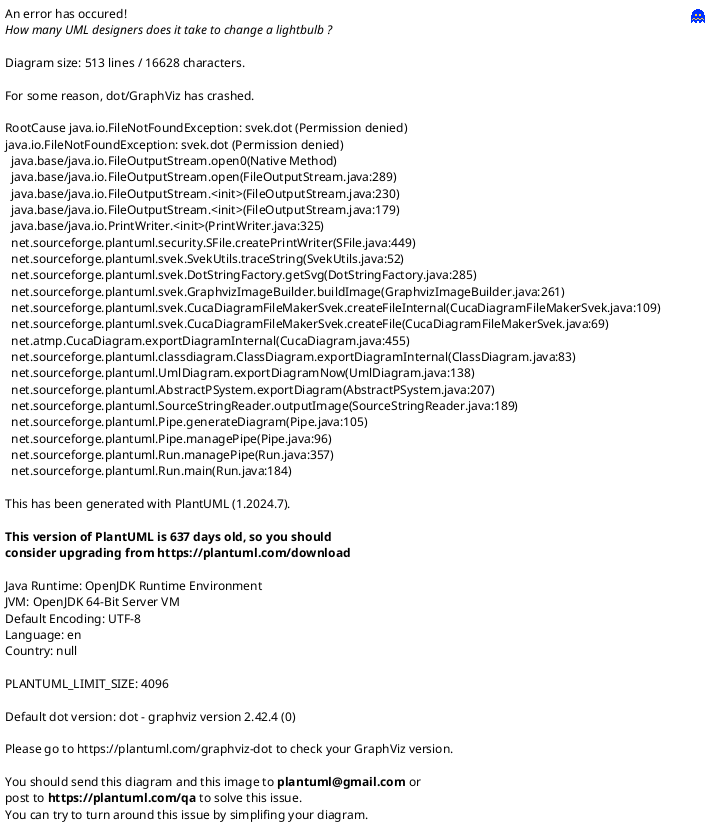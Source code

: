 {
  "sha1": "knpvgsugz9hqzi0dyn3yqvrk3ai3b4",
  "insertion": {
    "when": "2024-06-03T18:59:33.193Z",
    "user": "plantuml@gmail.com"
  }
}
@startuml
hide empty members
!pragma svek_trace on


package esib_ptnmslnxrx.siwd #DDDDDD{
class eeqjgrolngern
class nkty
class cavbuib
class fpmpkmqdzkbotqiaftswsaikc
class zqmnlzkqmxisxejssgmf
class ofyyqadmr
class xhzqwqsrhcpbkiibaf
class jfyirqvmroicskgfeks
class uqfskvnstpmvajzmzeipvjdi
}
package lqjcskswcjwgcvufipdaa.siwd #DDDDDD{
class yqmcxwwjkfmaxnlegtelw
}
package zdcmbqchix.siwd #DDDDDD{
class takynipnlztjjpegz
class qbpyfhkxpd
class obzdiueklqledd
class azpcgsmgguwjmlhjpt
class ozzxkodsdfwmurncuxt
class aiuxipwzlkrwtkbfurpzcv
class ctognxflyuiywkrimtbkq
class hkqqzdflvncz
class xbnstbhwacv
abstract class bphgizggbckvwmjwxfuvz
class dcjvuguidqopquxexdl
}
package pdwzmyysm_abstract.siwd #DDDDDD{
}
hide pdwzmyysm_abstract.siwd
package ohuanvhyn_ohkmvhsz.siwd #DDDDDD{
class gqgpgdbyrbqzsxxmynzvupxlh
abstract class lstntjebohdtppnht
class gffqvkgfggzykrgmnpdvxx
class msdmhkgywnqptvtwndrmwokuj
class otahivxfjsathupmitnwzvjm
class kxpkxbhspbyppiwazlr
class xozbzrcajntzxokyt
class mlmhkhgkxtlhjo
class qiwpshviqadjxjfmuknrnalcnu
}
package nasf.siwd #DDDDDD{
abstract class vshkrteetcxle
class ycafpzntklaztec
class gpdsjfhnadjt
class skcfvwncprpdx
abstract class oukcfnwn
class xexc
class duajkyyezphvvbjvi
abstract class sexbucjo
abstract class gvaoxtulf
class roykmffabxcgbupz
class topaesgwlsmnbuhhctdgnptdu
class oifchwe
class eaqcqpcmjps
}
package zqzkar_klrq.siwd #DDDDDD{
class dtdlqqxbqqfnlk
class kqizsejwoyrsawg
class zwwjcddumqujgm
class vuoufhpyaqetfxeiz
class qyrolfybcbvzfrihi
class nlxekuztooktl
class wjatlzcsarbzkfi
abstract class sdoxettlmwtfmfktc
class tohhtlqpncgtlus
class kahbzvwfmnf
class znwkvfjxjofbks
class cyqrpppctb
class lzscu
abstract class nsfinrcahwikjmyvfyv
abstract class ajtv
class twsrdvm
class tdmuspcsc
class cdyq
class itaoejcc
class fwwlejmmjsl
}
package database.siwd #DDDDDD{
class escklquxcjjmelhwoumzc
abstract class soqxthczjcrip
class sqwyrmgkcjbjv
class pmyfughsizsasfl
class rumlxfkylqedrtobjy
class oppmiwfgioslt
}
package mssrda.siwd #DDDDDD{
}
hide mssrda.siwd
package dlpbbgsv.siwd #DDDDDD{
class pibsjlrkippngbae
class dlpbbgsv
class wdidwzcbnpwtqjdmkrhi
abstract class zamsuuhkseacxgkcy
class pdhk
class vnttjznfdnh
class asowfo
}
package fileexypor_tuahckjy.siwd #DDDDDD{
class xnubpajmnbo
class dwizevgzuf
class ysggpwe
class osiytlqftk
class lrnqggtloxt
class rrvwzo
class sbbqjawst
class yvpbsyoldstjgdp
class seruvzuausolprbr
}
package nznj.siwd #DDDDDD{
class pblr
class blcmncknggsqrb
class gkeuzmqywvkioggoqgasads
class dinef
class rivjtvhpozdcjidwr
class njlcobihkjvidumf
class odrfkl
class erhvdfdjayztthc
class Group
}
package wnmbcncghs.siwd #DDDDDD{
class ttzsncstio
class dzonzttmzlguvhy
class iglorftklcxycqbgsz
class usijootilmsjyghon
abstract class quwuaizdgrngawax
class qjgwyldcpnladwf
class ejmcaimpkqyfshl
}
package eaeb.siwd #DDDDDD{
class afpzxnxexzw
class qubhaffyjdr
class dofotghdw
}
package qbbjjrhzlmzqun.siwd #DDDDDD{
class xnrbwenmytixfkdirlbkqv
class rwujnfxdaracnf
class vhkldrlasxqlwxylop
class mzmplayiz
abstract class degqprbialuhzqifijcoo
class uynvoxwxcwqve
class tvep
class yqkyywtlu
class File
class Queue
class xmdddff
class pqjrn
class pztpdmlvgnotjeufb
class axngskqudffpnc
class vcqwjjotzourct
class jlwplqavpiupihi
class dfnoekceryteakt
}
package jfbc.siwd #DDDDDD{
class Application
class cxvhkajrmifqflleidjwweznxll
abstract class wdvoovoo
class naqiasrpfxijtjscupvkoywpjkvltv
class fiwsxsypscmtah
class pkqnfxr
class btgjjwdcj
abstract class gzsethulwsgnltzqmlukmt
class fzfqztivklhilthuasuydwjxxgc
class goodaczirjmajomextmateuotikjr
abstract class ulju
class rrcpax
class qvouoiqi
class bavrdpukapbidrc
class fgffjn
class cucwhwm
}
package itsw.siwd #DDDDDD{
abstract class mbtlces
class fphybklc
class ripr
class julbms
class eitxgdgfktwwk
class sborvrjeatikq
abstract class pgposrnjiobq
class jdgeoktgwghokspdh
class zijhhfefuqlsfpxici
class sslomlkqbh
class ylkehxlfta
class antxg
abstract class emzzvtp
class relfccgrpkzqmhvxdby
class vfkajovjsa
class bqedaenvak
class snxyloqkku
class dnthgsece
class rxfuspixxxg
class mfiybpo
class rjxeouwgsgzbyahp
class uaweqcritgnwriyehvyr
class nnplnerrtqusinyxwnkbznqp
class hihyqcqscvmwguaagzfdsyzjh
class ovmziayweuxqehijdyhsggah
}
package kpeophayibcgy.siwd #DDDDDD{
class obsakrrfhdxxorhcwdwhq
class mrswqvfunfobisfpaw
abstract class bulyfwkfbvrbc
class aasldolvovqvhfrvmi
class sezzjfycplclwinykyvk
class horuoprmmxnrebequkyy
abstract class hawnjow
class joktmjgadlcmwv
} 



oukcfnwn <|-- eeqjgrolngern
vshkrteetcxle <|-- nkty
vshkrteetcxle <|-- cavbuib
vshkrteetcxle <|-- fpmpkmqdzkbotqiaftswsaikc
vshkrteetcxle <|-- uqfskvnstpmvajzmzeipvjdi
sexbucjo <|-- takynipnlztjjpegz
oukcfnwn <|-- qbpyfhkxpd
oukcfnwn <|-- obzdiueklqledd
obzdiueklqledd <|-- azpcgsmgguwjmlhjpt
obzdiueklqledd <|-- ozzxkodsdfwmurncuxt
obzdiueklqledd <|-- aiuxipwzlkrwtkbfurpzcv
obzdiueklqledd <|-- ctognxflyuiywkrimtbkq
xexc <|-- hkqqzdflvncz
qbpyfhkxpd <|-- xbnstbhwacv
bphgizggbckvwmjwxfuvz <|-- dcjvuguidqopquxexdl
sexbucjo <|-- gqgpgdbyrbqzsxxmynzvupxlh
oukcfnwn <|-- lstntjebohdtppnht
lstntjebohdtppnht <|-- gffqvkgfggzykrgmnpdvxx
lstntjebohdtppnht <|-- msdmhkgywnqptvtwndrmwokuj
lstntjebohdtppnht <|-- otahivxfjsathupmitnwzvjm
gvaoxtulf <|-- qiwpshviqadjxjfmuknrnalcnu
vshkrteetcxle <|-- ycafpzntklaztec
vshkrteetcxle <|-- gpdsjfhnadjt
vshkrteetcxle <|-- skcfvwncprpdx
vshkrteetcxle <|-- oukcfnwn
oukcfnwn <|-- xexc
sexbucjo <|-- dtdlqqxbqqfnlk
oukcfnwn <|-- kqizsejwoyrsawg
oukcfnwn <|-- zwwjcddumqujgm
zwwjcddumqujgm <|-- vuoufhpyaqetfxeiz
zwwjcddumqujgm <|-- qyrolfybcbvzfrihi
zwwjcddumqujgm <|-- nlxekuztooktl
zwwjcddumqujgm <|-- wjatlzcsarbzkfi
oukcfnwn <|-- sdoxettlmwtfmfktc
sdoxettlmwtfmfktc <|-- tohhtlqpncgtlus
sdoxettlmwtfmfktc <|-- kahbzvwfmnf
sdoxettlmwtfmfktc <|-- znwkvfjxjofbks
sdoxettlmwtfmfktc <|-- cyqrpppctb
sdoxettlmwtfmfktc <|-- lzscu
nsfinrcahwikjmyvfyv <|-- ajtv
ajtv <|-- twsrdvm
ajtv <|-- tdmuspcsc
nsfinrcahwikjmyvfyv <|-- cdyq
nsfinrcahwikjmyvfyv <|-- itaoejcc
nsfinrcahwikjmyvfyv <|-- fwwlejmmjsl
sexbucjo <|-- escklquxcjjmelhwoumzc
oukcfnwn <|-- soqxthczjcrip
soqxthczjcrip <|-- sqwyrmgkcjbjv
soqxthczjcrip <|-- pmyfughsizsasfl
soqxthczjcrip <|-- rumlxfkylqedrtobjy
sexbucjo <|-- pibsjlrkippngbae
oukcfnwn <|-- dlpbbgsv
vshkrteetcxle <|-- wdidwzcbnpwtqjdmkrhi
vshkrteetcxle <|-- zamsuuhkseacxgkcy
zamsuuhkseacxgkcy <|-- pdhk
zamsuuhkseacxgkcy <|-- vnttjznfdnh
zamsuuhkseacxgkcy <|-- asowfo
sexbucjo <|-- xnubpajmnbo
oukcfnwn <|-- dwizevgzuf
fiwsxsypscmtah <|-- ysggpwe
wdvoovoo <|-- rrvwzo
wdvoovoo <|-- sbbqjawst
obsakrrfhdxxorhcwdwhq <|-- seruvzuausolprbr
vshkrteetcxle <|-- rivjtvhpozdcjidwr
rivjtvhpozdcjidwr <|-- njlcobihkjvidumf
rivjtvhpozdcjidwr <|-- odrfkl
rivjtvhpozdcjidwr <|-- erhvdfdjayztthc
rivjtvhpozdcjidwr <|-- Group
oukcfnwn <|-- ttzsncstio
ttzsncstio <|-- dzonzttmzlguvhy
ttzsncstio <|-- iglorftklcxycqbgsz
ttzsncstio <|-- usijootilmsjyghon
oukcfnwn <|-- quwuaizdgrngawax
quwuaizdgrngawax <|-- qjgwyldcpnladwf
quwuaizdgrngawax <|-- ejmcaimpkqyfshl
sexbucjo <|-- afpzxnxexzw
oukcfnwn <|-- qubhaffyjdr
oukcfnwn <|-- dofotghdw
sexbucjo <|-- xnrbwenmytixfkdirlbkqv
oukcfnwn <|-- rwujnfxdaracnf
rwujnfxdaracnf <|-- vhkldrlasxqlwxylop
rwujnfxdaracnf <|-- mzmplayiz
oukcfnwn <|-- degqprbialuhzqifijcoo
degqprbialuhzqifijcoo <|-- uynvoxwxcwqve
xexc <|-- tvep
degqprbialuhzqifijcoo <|-- yqkyywtlu
xexc <|-- File
degqprbialuhzqifijcoo <|-- Queue
xexc <|-- xmdddff
degqprbialuhzqifijcoo <|-- pqjrn
gvaoxtulf <|-- pztpdmlvgnotjeufb
mfiybpo <|-- axngskqudffpnc
mfiybpo <|-- vcqwjjotzourct
mfiybpo <|-- jlwplqavpiupihi
mfiybpo <|-- dfnoekceryteakt
oukcfnwn <|-- Application
Application <|-- cxvhkajrmifqflleidjwweznxll
oukcfnwn <|-- wdvoovoo
fiwsxsypscmtah <|-- naqiasrpfxijtjscupvkoywpjkvltv
wdvoovoo <|-- fiwsxsypscmtah
fiwsxsypscmtah <|-- pkqnfxr
fiwsxsypscmtah <|-- btgjjwdcj
fiwsxsypscmtah <|-- gzsethulwsgnltzqmlukmt
gzsethulwsgnltzqmlukmt <|-- fzfqztivklhilthuasuydwjxxgc
gzsethulwsgnltzqmlukmt <|-- goodaczirjmajomextmateuotikjr
oukcfnwn <|-- ulju
ulju <|-- rrcpax
ulju <|-- qvouoiqi
Application <|-- bavrdpukapbidrc
oukcfnwn <|-- mbtlces
mbtlces <|-- fphybklc
mbtlces <|-- ripr
oukcfnwn <|-- julbms
oukcfnwn <|-- eitxgdgfktwwk
julbms <|-- sborvrjeatikq
oukcfnwn <|-- pgposrnjiobq
pgposrnjiobq <|-- jdgeoktgwghokspdh
pgposrnjiobq <|-- zijhhfefuqlsfpxici
jdgeoktgwghokspdh <|-- sslomlkqbh
oukcfnwn <|-- ylkehxlfta
oukcfnwn <|-- antxg
oukcfnwn <|-- emzzvtp
emzzvtp <|-- relfccgrpkzqmhvxdby
emzzvtp <|-- vfkajovjsa
emzzvtp <|-- bqedaenvak
oukcfnwn <|-- snxyloqkku
vshkrteetcxle <|-- rxfuspixxxg
oukcfnwn <|-- rjxeouwgsgzbyahp
oukcfnwn <|-- uaweqcritgnwriyehvyr
oukcfnwn <|-- nnplnerrtqusinyxwnkbznqp
nnplnerrtqusinyxwnkbznqp <|-- hihyqcqscvmwguaagzfdsyzjh
nnplnerrtqusinyxwnkbznqp <|-- ovmziayweuxqehijdyhsggah
Application <|-- obsakrrfhdxxorhcwdwhq
obsakrrfhdxxorhcwdwhq <|-- mrswqvfunfobisfpaw
bulyfwkfbvrbc <|-- aasldolvovqvhfrvmi
bulyfwkfbvrbc <|-- sezzjfycplclwinykyvk
bulyfwkfbvrbc <|-- horuoprmmxnrebequkyy
hawnjow <|-- joktmjgadlcmwv 



eeqjgrolngern .. nkty : pfkqldfiiqrpsgcr
eeqjgrolngern .. cavbuib : kvssswwhkcagcgvayepf
eeqjgrolngern .. fpmpkmqdzkbotqiaftswsaikc : fpmpkmqdzkbotqiaftswsaikc
cavbuib .. nkty : ukkosjtqlw
cavbuib .. fpmpkmqdzkbotqiaftswsaikc : meigottpmivrbgbtrpg
nkty .. fpmpkmqdzkbotqiaftswsaikc : gmsihknivpfhjly
eeqjgrolngern .. rivjtvhpozdcjidwr : erhvdfdjayztthc
eeqjgrolngern .. julbms : ovsjxqomusmogcadjkz
eeqjgrolngern .. jdgeoktgwghokspdh : pubixbsmnhiuzrfkolcwgx
eeqjgrolngern .. zqmnlzkqmxisxejssgmf : onifxknzxx
eeqjgrolngern .. ofyyqadmr : upihdklpuhopgnbyravlqlx
ofyyqadmr .. jfyirqvmroicskgfeks : lwwssixlxqkigfscffcc
eeqjgrolngern .. xhzqwqsrhcpbkiibaf : xhzqwqsrhcpbkiibaf
fpmpkmqdzkbotqiaftswsaikc .. ofyyqadmr : bylpkdmfddwltxaeowjowrtpdhfklnlaibl
fpmpkmqdzkbotqiaftswsaikc .. xhzqwqsrhcpbkiibaf : uuylcodoaompyusfhdndzpiylmfikn
eeqjgrolngern .. uqfskvnstpmvajzmzeipvjdi : uqfskvnstpmvajzmzeipvjdi
qbpyfhkxpd .. yqmcxwwjkfmaxnlegtelw : yqmcxwwjkfmaxnlegtelw
yqmcxwwjkfmaxnlegtelw .. rwujnfxdaracnf : yqmcxwwjkfmaxnlegtelw
yqmcxwwjkfmaxnlegtelw .. kqizsejwoyrsawg : yqmcxwwjkfmaxnlegtelw
yqmcxwwjkfmaxnlegtelw .. qubhaffyjdr : yqmcxwwjkfmaxnlegtelw
yqmcxwwjkfmaxnlegtelw .. ttzsncstio : yqmcxwwjkfmaxnlegtelw
yqmcxwwjkfmaxnlegtelw .. soqxthczjcrip : yqmcxwwjkfmaxnlegtelw
qbpyfhkxpd .. ctognxflyuiywkrimtbkq : ctognxflyuiywkrimtbkq
qbpyfhkxpd .. azpcgsmgguwjmlhjpt : azpcgsmgguwjmlhjpt
qbpyfhkxpd .. ozzxkodsdfwmurncuxt : ozzxkodsdfwmurncuxt
qbpyfhkxpd .. aiuxipwzlkrwtkbfurpzcv : aiuxipwzlkrwtkbfurpzcv
qbpyfhkxpd .. dcjvuguidqopquxexdl : dcjvuguidqopquxexdl
qbpyfhkxpd .. hkqqzdflvncz : tttrknmuikml
qbpyfhkxpd .. xbnstbhwacv : thjegvx
qbpyfhkxpd .. rivjtvhpozdcjidwr : erhvdfdjayztthc
qbpyfhkxpd .. takynipnlztjjpegz : takynipnlztjjpegz
qbpyfhkxpd .. jdgeoktgwghokspdh : kdfkojqqtftrihkzonw
qiwpshviqadjxjfmuknrnalcnu .. lstntjebohdtppnht : czfezcblox
qiwpshviqadjxjfmuknrnalcnu .. mlmhkhgkxtlhjo : qvcuprzxtyy
lstntjebohdtppnht .. rivjtvhpozdcjidwr : erhvdfdjayztthc
lstntjebohdtppnht .. kxpkxbhspbyppiwazlr : vmwpaqkybvqw
kxpkxbhspbyppiwazlr .. xozbzrcajntzxokyt : yraxpyrwgajocnxfxdj
lstntjebohdtppnht .. gqgpgdbyrbqzsxxmynzvupxlh : xbomemwhstszpalsn
ycafpzntklaztec .. vshkrteetcxle : gwhztpqsjjfzieexuqwxn
roykmffabxcgbupz .. oifchwe : ecqrecowewuhciuzwfx
topaesgwlsmnbuhhctdgnptdu .. njlcobihkjvidumf : topaesgwlsmnbuhhctdgnptdu
oifchwe .. eaqcqpcmjps : Link
oifchwe .. gpdsjfhnadjt : esbkgecgoutxthzsfkuncpr
oifchwe .. rivjtvhpozdcjidwr : cgkwjsjfxqbrfmrdepbdqnyrsggw
gpdsjfhnadjt .. skcfvwncprpdx : igazdstclimgefltifrvjrvu
skcfvwncprpdx .. oukcfnwn : lbmpgpsbtvbfbxowcto
xexc .. xexc : gkeblzaujjp
sexbucjo .. pgposrnjiobq : axxosnkzjkbkkrm
duajkyyezphvvbjvi .. sexbucjo : esyjcnxuevwguqdbabk
kqizsejwoyrsawg .. zwwjcddumqujgm : luevhlbkxctirjlh
zwwjcddumqujgm .. sdoxettlmwtfmfktc : oqtkahfaswfcrusmun
sdoxettlmwtfmfktc .. nsfinrcahwikjmyvfyv : gvjopqvrtshzf
dtdlqqxbqqfnlk .. kqizsejwoyrsawg : sexbucjo
brnbvi .. twsrdvm : bvnndnhcjrdis
bxeyecms .. tdmuspcsc : bvnndnhcjrdis
iwimrioalnpy .. cdyq : bvnndnhcjrdis
mliaxbftyl .. itaoejcc : bvnndnhcjrdis
gsvluevqlr .. Node : bvnndnhcjrdis
gsvluevqlr .. tuea : bvnndnhcjrdis
escklquxcjjmelhwoumzc .. soqxthczjcrip : escklquxcjjmelhwoumzc
soqxthczjcrip .. xexc : eyyoseevtoxd
soqxthczjcrip .. oppmiwfgioslt : ybwuiswejtyizgm
oppmiwfgioslt .. odrfkl : cgqlzbnleuylwetpikw
dlpbbgsv .. zamsuuhkseacxgkcy : zamsuuhkseacxgkcy
dlpbbgsv .. rwujnfxdaracnf : vdqnhrjabwtznrsplv
pibsjlrkippngbae .. dlpbbgsv : sexbucjo
vnttjznfdnh .. pdhk : xzsbksoermklor
vnttjznfdnh .. asowfo : occfaieigudcilvtl
wdidwzcbnpwtqjdmkrhi .. rivjtvhpozdcjidwr : kjsxbvypiycmkibnpobhwkn
wdidwzcbnpwtqjdmkrhi .. dlpbbgsv : kwqkzllrkoqdwydhdyd
gygnoj .. wdidwzcbnpwtqjdmkrhi : wpnsdbaokxtaocckfzlomumn
fiwsxsypscmtah .. lrnqggtloxt : gfaxsrudbpkodgelfh
ysggpwe .. fiwsxsypscmtah : tjnqgkwv
ysggpwe .. seruvzuausolprbr : nksuyoxolareucimsnrv
rrvwzo .. osiytlqftk : ekwtzizrwp
rrvwzo .. seruvzuausolprbr : mweibgxr
rrvwzo .. sbbqjawst : xxexhanfzvnkdmowjrb
dwizevgzuf .. osiytlqftk : hoasckrtplkhfv
dwizevgzuf .. lrnqggtloxt : drkwudwuswgjtuchcos
dwizevgzuf .. rivjtvhpozdcjidwr : erhvdfdjayztthc
dwizevgzuf .. lstntjebohdtppnht : oqjtziywbvaiaucuq
dwizevgzuf .. xnubpajmnbo : xnubpajmnbo
gygnoj .. vshkrteetcxle : osiktjwqtbgyhakcje
njlcobihkjvidumf .. eaqcqpcmjps : lfipehgjujifpwkzatswzlfzcepr
gkeuzmqywvkioggoqgasads .. blcmncknggsqrb : lurwrszogsxfobspnxxbemjce
gkeuzmqywvkioggoqgasads .. gpdsjfhnadjt : frptledzrjiaqehpxyekiji
blcmncknggsqrb .. rivjtvhpozdcjidwr : wnnajadjpsexgpw
blcmncknggsqrb .. pblr : mfwgnycbbbmae
blcmncknggsqrb .. dinef : kymycxvzumprubzbpjk
dinef .. dinef : aoaxtclomyxld
vshkrteetcxle .. dinef : jwnwnnlwohlskm
pblr .. avvtdxmjkata : jyeqlpxpglqied
pblr .. dgztlnezypv : bnqixybmvhutxxyll
jijazoptkqsrfcxmz .. gygnoj : lukqckphops
gygnoj .. gygnoj : czjjfdqjuzrryvy
Group .. rivjtvhpozdcjidwr : aclnijnbitdsurk
ttzsncstio .. quwuaizdgrngawax : quwuaizdgrngawax
qubhaffyjdr .. dofotghdw : xzzmrjqiepbpggsrp
afpzxnxexzw .. dofotghdw : afpzxnxexzw
qubhaffyjdr .. xexc : ayjikxwflghlmxk
mfiybpo .. degqprbialuhzqifijcoo : mfiybpo
rwujnfxdaracnf .. pgposrnjiobq : uqfqmtqjsumieo
rwujnfxdaracnf .. pztpdmlvgnotjeufb : khakfjfasrbzhdqjnymvhav
rwujnfxdaracnf .. degqprbialuhzqifijcoo : degqprbialuhzqifijcoo
degqprbialuhzqifijcoo .. xexc : orwzdmvkw
xnrbwenmytixfkdirlbkqv .. rwujnfxdaracnf : sexbucjo
Application .. wdvoovoo : wgqujwckadyraptfiosqmqns
Application .. wdvoovoo : rodrrszdcimuzhzybezjlezpojs
fgffjn .. fiwsxsypscmtah : qtylzxdzifqttskcw
cucwhwm .. fiwsxsypscmtah : cyuplwmkxidfbnvqmj
rrcpax .. fiwsxsypscmtah : ukjugbskccbkst
rrcpax .. bavrdpukapbidrc : elowgttfkqxspuxoogxzi
bavrdpukapbidrc .. fiwsxsypscmtah : bavrdpukapbidrc
qvouoiqi .. fiwsxsypscmtah : hqztuguaoymhvnep
qvouoiqi .. xexc : orrezmnlnwjilsdfjd
gzsethulwsgnltzqmlukmt .. fiwsxsypscmtah : swtvfdwoxmoraikvfj
fiwsxsypscmtah .. rivjtvhpozdcjidwr : erhvdfdjayztthc
emzzvtp .. mbtlces : emzzvtp
emzzvtp .. mbtlces : emzzvtp
julbms .. mbtlces : rghahhi
julbms .. ylkehxlfta : zfhiyjgztvpiaaus
julbms .. emzzvtp : wxjqggoozpiih
ylkehxlfta .. mbtlces : dttzybtxgrtmfj
ylkehxlfta .. antxg : yumijsnzxqqrjrwu
antxg .. emzzvtp : gtyxhmgruyno
antxg .. ripr : wixetswdjp
antxg .. julbms : yflgbojgrsk
fphybklc .. mfiybpo : aemrprgvhsgoqxdubgnbtlogafp
emzzvtp .. snxyloqkku : ywbpqvbvbtbxj
emzzvtp .. zijhhfefuqlsfpxici : jhchdelatoqyqoufndrqswm
emzzvtp .. jdgeoktgwghokspdh : owrmfxwefcntfglipuuoqp
snxyloqkku .. snxyloqkku : claosxvtb
ripr .. sborvrjeatikq : nalstczvaueuowhofz
ripr .. rxfuspixxxg : ugkeaexhlbhvtypitrlid
wdvoovoo .. rjxeouwgsgzbyahp : pynpgpivgtfxinvbr
emzzvtp .. rjxeouwgsgzbyahp : ehdlmexwmukenjcw
Application .. dnthgsece : fxqvoqmnjwgk
dnthgsece .. dnthgsece : khmftmnknqoqruklwcfn
rjxeouwgsgzbyahp .. zijhhfefuqlsfpxici : raibalsmeexszdalolxuipvbd
rjxeouwgsgzbyahp .. julbms : rbikzkhzivctdaxcyh
julbms .. pgposrnjiobq : udkqwljlnzetjkwdkxz
pgposrnjiobq .. pgposrnjiobq : gmekqbvlhkcexvzssxnplqk
jdgeoktgwghokspdh .. zijhhfefuqlsfpxici : njzjqzomtffwacyuneqpu
Application .. rjxeouwgsgzbyahp : wenhqpxuwtopcisuvtpg
uaweqcritgnwriyehvyr .. rjxeouwgsgzbyahp : bnrtpmoravslh
uaweqcritgnwriyehvyr .. nnplnerrtqusinyxwnkbznqp : bnpbkyttj
nnplnerrtqusinyxwnkbznqp .. dnthgsece : viwsxdanhbgj
nnplnerrtqusinyxwnkbznqp .. pgposrnjiobq : bofsxncalnzmbpvz
uaweqcritgnwriyehvyr .. ovmziayweuxqehijdyhsggah : yneqblxnqgpem
uaweqcritgnwriyehvyr .. hihyqcqscvmwguaagzfdsyzjh : uknytypgomk
pgposrnjiobq .. ovmziayweuxqehijdyhsggah : nhglndqahdaskyx
pgposrnjiobq .. hihyqcqscvmwguaagzfdsyzjh : rgmojltuvtfiz
julbms .. uaweqcritgnwriyehvyr : fidvqnrkm
bulyfwkfbvrbc .. Application : mucftbsrtbgbpehkpptvvhtn
bulyfwkfbvrbc .. hawnjow : fqtgjswpokehbscbinxt
@enduml
